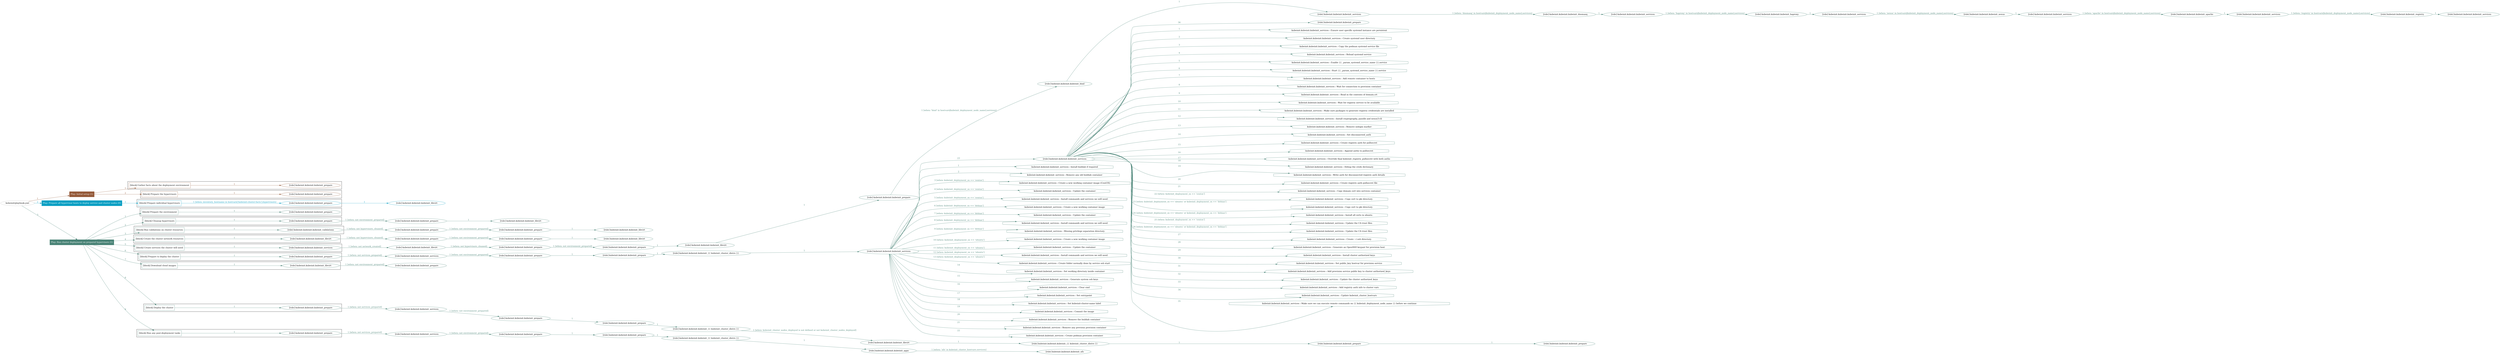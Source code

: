digraph {
	graph [concentrate=true ordering=in rankdir=LR ratio=fill]
	edge [esep=5 sep=10]
	"kubeinit/playbook.yml" [id=root_node style=dotted]
	play_a7ccf382 [label="Play: Initial setup (1)" color="#945938" fontcolor="#ffffff" id=play_a7ccf382 shape=box style=filled tooltip=localhost]
	"kubeinit/playbook.yml" -> play_a7ccf382 [label="1 " color="#945938" fontcolor="#945938" id=edge_bfe06f38 labeltooltip="1 " tooltip="1 "]
	subgraph "kubeinit.kubeinit.kubeinit_prepare" {
		role_c8d8fc19 [label="[role] kubeinit.kubeinit.kubeinit_prepare" color="#945938" id=role_c8d8fc19 tooltip="kubeinit.kubeinit.kubeinit_prepare"]
	}
	subgraph "kubeinit.kubeinit.kubeinit_prepare" {
		role_06ea1c39 [label="[role] kubeinit.kubeinit.kubeinit_prepare" color="#945938" id=role_06ea1c39 tooltip="kubeinit.kubeinit.kubeinit_prepare"]
	}
	subgraph "Play: Initial setup (1)" {
		play_a7ccf382 -> block_25478f4b [label=1 color="#945938" fontcolor="#945938" id=edge_8ebb49bd labeltooltip=1 tooltip=1]
		subgraph cluster_block_25478f4b {
			block_25478f4b [label="[block] Gather facts about the deployment environment" color="#945938" id=block_25478f4b labeltooltip="Gather facts about the deployment environment" shape=box tooltip="Gather facts about the deployment environment"]
			block_25478f4b -> role_c8d8fc19 [label="1 " color="#945938" fontcolor="#945938" id=edge_b337629d labeltooltip="1 " tooltip="1 "]
		}
		play_a7ccf382 -> block_443df20e [label=2 color="#945938" fontcolor="#945938" id=edge_d321e22a labeltooltip=2 tooltip=2]
		subgraph cluster_block_443df20e {
			block_443df20e [label="[block] Prepare the hypervisors" color="#945938" id=block_443df20e labeltooltip="Prepare the hypervisors" shape=box tooltip="Prepare the hypervisors"]
			block_443df20e -> role_06ea1c39 [label="1 " color="#945938" fontcolor="#945938" id=edge_4c05d5ba labeltooltip="1 " tooltip="1 "]
		}
	}
	play_9ad27f4a [label="Play: Prepare all hypervisor hosts to deploy service and cluster nodes (0)" color="#099fc3" fontcolor="#ffffff" id=play_9ad27f4a shape=box style=filled tooltip="Play: Prepare all hypervisor hosts to deploy service and cluster nodes (0)"]
	"kubeinit/playbook.yml" -> play_9ad27f4a [label="2 " color="#099fc3" fontcolor="#099fc3" id=edge_6209d0d7 labeltooltip="2 " tooltip="2 "]
	subgraph "kubeinit.kubeinit.kubeinit_libvirt" {
		role_d75af1a4 [label="[role] kubeinit.kubeinit.kubeinit_libvirt" color="#099fc3" id=role_d75af1a4 tooltip="kubeinit.kubeinit.kubeinit_libvirt"]
	}
	subgraph "kubeinit.kubeinit.kubeinit_prepare" {
		role_0ccd062f [label="[role] kubeinit.kubeinit.kubeinit_prepare" color="#099fc3" id=role_0ccd062f tooltip="kubeinit.kubeinit.kubeinit_prepare"]
		role_0ccd062f -> role_d75af1a4 [label="1 " color="#099fc3" fontcolor="#099fc3" id=edge_2100e5b4 labeltooltip="1 " tooltip="1 "]
	}
	subgraph "Play: Prepare all hypervisor hosts to deploy service and cluster nodes (0)" {
		play_9ad27f4a -> block_b5f87623 [label=1 color="#099fc3" fontcolor="#099fc3" id=edge_600d7166 labeltooltip=1 tooltip=1]
		subgraph cluster_block_b5f87623 {
			block_b5f87623 [label="[block] Prepare individual hypervisors" color="#099fc3" id=block_b5f87623 labeltooltip="Prepare individual hypervisors" shape=box tooltip="Prepare individual hypervisors"]
			block_b5f87623 -> role_0ccd062f [label="1 [when: inventory_hostname in hostvars['kubeinit-cluster-facts'].hypervisors]" color="#099fc3" fontcolor="#099fc3" id=edge_fefb0492 labeltooltip="1 [when: inventory_hostname in hostvars['kubeinit-cluster-facts'].hypervisors]" tooltip="1 [when: inventory_hostname in hostvars['kubeinit-cluster-facts'].hypervisors]"]
		}
	}
	play_c31c45bb [label="Play: Run cluster deployment on prepared hypervisors (1)" color="#498376" fontcolor="#ffffff" id=play_c31c45bb shape=box style=filled tooltip=localhost]
	"kubeinit/playbook.yml" -> play_c31c45bb [label="3 " color="#498376" fontcolor="#498376" id=edge_a6a500cc labeltooltip="3 " tooltip="3 "]
	subgraph "kubeinit.kubeinit.kubeinit_prepare" {
		role_56e4a3b5 [label="[role] kubeinit.kubeinit.kubeinit_prepare" color="#498376" id=role_56e4a3b5 tooltip="kubeinit.kubeinit.kubeinit_prepare"]
	}
	subgraph "kubeinit.kubeinit.kubeinit_libvirt" {
		role_2df5912d [label="[role] kubeinit.kubeinit.kubeinit_libvirt" color="#498376" id=role_2df5912d tooltip="kubeinit.kubeinit.kubeinit_libvirt"]
	}
	subgraph "kubeinit.kubeinit.kubeinit_prepare" {
		role_766b412d [label="[role] kubeinit.kubeinit.kubeinit_prepare" color="#498376" id=role_766b412d tooltip="kubeinit.kubeinit.kubeinit_prepare"]
		role_766b412d -> role_2df5912d [label="1 " color="#498376" fontcolor="#498376" id=edge_54f86490 labeltooltip="1 " tooltip="1 "]
	}
	subgraph "kubeinit.kubeinit.kubeinit_prepare" {
		role_f9b6bf8d [label="[role] kubeinit.kubeinit.kubeinit_prepare" color="#498376" id=role_f9b6bf8d tooltip="kubeinit.kubeinit.kubeinit_prepare"]
		role_f9b6bf8d -> role_766b412d [label="1 [when: not environment_prepared]" color="#498376" fontcolor="#498376" id=edge_5978ac73 labeltooltip="1 [when: not environment_prepared]" tooltip="1 [when: not environment_prepared]"]
	}
	subgraph "kubeinit.kubeinit.kubeinit_libvirt" {
		role_fa2e3820 [label="[role] kubeinit.kubeinit.kubeinit_libvirt" color="#498376" id=role_fa2e3820 tooltip="kubeinit.kubeinit.kubeinit_libvirt"]
	}
	subgraph "kubeinit.kubeinit.kubeinit_prepare" {
		role_5fcdedb9 [label="[role] kubeinit.kubeinit.kubeinit_prepare" color="#498376" id=role_5fcdedb9 tooltip="kubeinit.kubeinit.kubeinit_prepare"]
		role_5fcdedb9 -> role_fa2e3820 [label="1 " color="#498376" fontcolor="#498376" id=edge_d1a4200f labeltooltip="1 " tooltip="1 "]
	}
	subgraph "kubeinit.kubeinit.kubeinit_prepare" {
		role_3c9c90fb [label="[role] kubeinit.kubeinit.kubeinit_prepare" color="#498376" id=role_3c9c90fb tooltip="kubeinit.kubeinit.kubeinit_prepare"]
		role_3c9c90fb -> role_5fcdedb9 [label="1 [when: not environment_prepared]" color="#498376" fontcolor="#498376" id=edge_28935a5a labeltooltip="1 [when: not environment_prepared]" tooltip="1 [when: not environment_prepared]"]
	}
	subgraph "kubeinit.kubeinit.kubeinit_validations" {
		role_1b587350 [label="[role] kubeinit.kubeinit.kubeinit_validations" color="#498376" id=role_1b587350 tooltip="kubeinit.kubeinit.kubeinit_validations"]
		role_1b587350 -> role_3c9c90fb [label="1 [when: not hypervisors_cleaned]" color="#498376" fontcolor="#498376" id=edge_9c03097f labeltooltip="1 [when: not hypervisors_cleaned]" tooltip="1 [when: not hypervisors_cleaned]"]
	}
	subgraph "kubeinit.kubeinit.kubeinit_libvirt" {
		role_f47d9d06 [label="[role] kubeinit.kubeinit.kubeinit_libvirt" color="#498376" id=role_f47d9d06 tooltip="kubeinit.kubeinit.kubeinit_libvirt"]
	}
	subgraph "kubeinit.kubeinit.kubeinit_prepare" {
		role_8cf01782 [label="[role] kubeinit.kubeinit.kubeinit_prepare" color="#498376" id=role_8cf01782 tooltip="kubeinit.kubeinit.kubeinit_prepare"]
		role_8cf01782 -> role_f47d9d06 [label="1 " color="#498376" fontcolor="#498376" id=edge_d04fc4b9 labeltooltip="1 " tooltip="1 "]
	}
	subgraph "kubeinit.kubeinit.kubeinit_prepare" {
		role_008ddc54 [label="[role] kubeinit.kubeinit.kubeinit_prepare" color="#498376" id=role_008ddc54 tooltip="kubeinit.kubeinit.kubeinit_prepare"]
		role_008ddc54 -> role_8cf01782 [label="1 [when: not environment_prepared]" color="#498376" fontcolor="#498376" id=edge_e386a5b4 labeltooltip="1 [when: not environment_prepared]" tooltip="1 [when: not environment_prepared]"]
	}
	subgraph "kubeinit.kubeinit.kubeinit_libvirt" {
		role_05ad4db4 [label="[role] kubeinit.kubeinit.kubeinit_libvirt" color="#498376" id=role_05ad4db4 tooltip="kubeinit.kubeinit.kubeinit_libvirt"]
		role_05ad4db4 -> role_008ddc54 [label="1 [when: not hypervisors_cleaned]" color="#498376" fontcolor="#498376" id=edge_1d5163f6 labeltooltip="1 [when: not hypervisors_cleaned]" tooltip="1 [when: not hypervisors_cleaned]"]
	}
	subgraph "kubeinit.kubeinit.kubeinit_services" {
		role_26a9a870 [label="[role] kubeinit.kubeinit.kubeinit_services" color="#498376" id=role_26a9a870 tooltip="kubeinit.kubeinit.kubeinit_services"]
	}
	subgraph "kubeinit.kubeinit.kubeinit_registry" {
		role_9ba23781 [label="[role] kubeinit.kubeinit.kubeinit_registry" color="#498376" id=role_9ba23781 tooltip="kubeinit.kubeinit.kubeinit_registry"]
		role_9ba23781 -> role_26a9a870 [label="1 " color="#498376" fontcolor="#498376" id=edge_d8508298 labeltooltip="1 " tooltip="1 "]
	}
	subgraph "kubeinit.kubeinit.kubeinit_services" {
		role_ffbd782a [label="[role] kubeinit.kubeinit.kubeinit_services" color="#498376" id=role_ffbd782a tooltip="kubeinit.kubeinit.kubeinit_services"]
		role_ffbd782a -> role_9ba23781 [label="1 [when: 'registry' in hostvars[kubeinit_deployment_node_name].services]" color="#498376" fontcolor="#498376" id=edge_18a0db7e labeltooltip="1 [when: 'registry' in hostvars[kubeinit_deployment_node_name].services]" tooltip="1 [when: 'registry' in hostvars[kubeinit_deployment_node_name].services]"]
	}
	subgraph "kubeinit.kubeinit.kubeinit_apache" {
		role_285f19ff [label="[role] kubeinit.kubeinit.kubeinit_apache" color="#498376" id=role_285f19ff tooltip="kubeinit.kubeinit.kubeinit_apache"]
		role_285f19ff -> role_ffbd782a [label="1 " color="#498376" fontcolor="#498376" id=edge_ac29cca7 labeltooltip="1 " tooltip="1 "]
	}
	subgraph "kubeinit.kubeinit.kubeinit_services" {
		role_72f6c6b3 [label="[role] kubeinit.kubeinit.kubeinit_services" color="#498376" id=role_72f6c6b3 tooltip="kubeinit.kubeinit.kubeinit_services"]
		role_72f6c6b3 -> role_285f19ff [label="1 [when: 'apache' in hostvars[kubeinit_deployment_node_name].services]" color="#498376" fontcolor="#498376" id=edge_3d6e9ad6 labeltooltip="1 [when: 'apache' in hostvars[kubeinit_deployment_node_name].services]" tooltip="1 [when: 'apache' in hostvars[kubeinit_deployment_node_name].services]"]
	}
	subgraph "kubeinit.kubeinit.kubeinit_nexus" {
		role_c0a07758 [label="[role] kubeinit.kubeinit.kubeinit_nexus" color="#498376" id=role_c0a07758 tooltip="kubeinit.kubeinit.kubeinit_nexus"]
		role_c0a07758 -> role_72f6c6b3 [label="1 " color="#498376" fontcolor="#498376" id=edge_cf71cfca labeltooltip="1 " tooltip="1 "]
	}
	subgraph "kubeinit.kubeinit.kubeinit_services" {
		role_84b0af04 [label="[role] kubeinit.kubeinit.kubeinit_services" color="#498376" id=role_84b0af04 tooltip="kubeinit.kubeinit.kubeinit_services"]
		role_84b0af04 -> role_c0a07758 [label="1 [when: 'nexus' in hostvars[kubeinit_deployment_node_name].services]" color="#498376" fontcolor="#498376" id=edge_1a84d6db labeltooltip="1 [when: 'nexus' in hostvars[kubeinit_deployment_node_name].services]" tooltip="1 [when: 'nexus' in hostvars[kubeinit_deployment_node_name].services]"]
	}
	subgraph "kubeinit.kubeinit.kubeinit_haproxy" {
		role_29711998 [label="[role] kubeinit.kubeinit.kubeinit_haproxy" color="#498376" id=role_29711998 tooltip="kubeinit.kubeinit.kubeinit_haproxy"]
		role_29711998 -> role_84b0af04 [label="1 " color="#498376" fontcolor="#498376" id=edge_c6bf2d8a labeltooltip="1 " tooltip="1 "]
	}
	subgraph "kubeinit.kubeinit.kubeinit_services" {
		role_720e9eaa [label="[role] kubeinit.kubeinit.kubeinit_services" color="#498376" id=role_720e9eaa tooltip="kubeinit.kubeinit.kubeinit_services"]
		role_720e9eaa -> role_29711998 [label="1 [when: 'haproxy' in hostvars[kubeinit_deployment_node_name].services]" color="#498376" fontcolor="#498376" id=edge_4d176815 labeltooltip="1 [when: 'haproxy' in hostvars[kubeinit_deployment_node_name].services]" tooltip="1 [when: 'haproxy' in hostvars[kubeinit_deployment_node_name].services]"]
	}
	subgraph "kubeinit.kubeinit.kubeinit_dnsmasq" {
		role_20376148 [label="[role] kubeinit.kubeinit.kubeinit_dnsmasq" color="#498376" id=role_20376148 tooltip="kubeinit.kubeinit.kubeinit_dnsmasq"]
		role_20376148 -> role_720e9eaa [label="1 " color="#498376" fontcolor="#498376" id=edge_7ebfc6d6 labeltooltip="1 " tooltip="1 "]
	}
	subgraph "kubeinit.kubeinit.kubeinit_services" {
		role_8878ed75 [label="[role] kubeinit.kubeinit.kubeinit_services" color="#498376" id=role_8878ed75 tooltip="kubeinit.kubeinit.kubeinit_services"]
		role_8878ed75 -> role_20376148 [label="1 [when: 'dnsmasq' in hostvars[kubeinit_deployment_node_name].services]" color="#498376" fontcolor="#498376" id=edge_13d0d916 labeltooltip="1 [when: 'dnsmasq' in hostvars[kubeinit_deployment_node_name].services]" tooltip="1 [when: 'dnsmasq' in hostvars[kubeinit_deployment_node_name].services]"]
	}
	subgraph "kubeinit.kubeinit.kubeinit_bind" {
		role_c0d29221 [label="[role] kubeinit.kubeinit.kubeinit_bind" color="#498376" id=role_c0d29221 tooltip="kubeinit.kubeinit.kubeinit_bind"]
		role_c0d29221 -> role_8878ed75 [label="1 " color="#498376" fontcolor="#498376" id=edge_01331752 labeltooltip="1 " tooltip="1 "]
	}
	subgraph "kubeinit.kubeinit.kubeinit_prepare" {
		role_e64881fe [label="[role] kubeinit.kubeinit.kubeinit_prepare" color="#498376" id=role_e64881fe tooltip="kubeinit.kubeinit.kubeinit_prepare"]
		role_e64881fe -> role_c0d29221 [label="1 [when: 'bind' in hostvars[kubeinit_deployment_node_name].services]" color="#498376" fontcolor="#498376" id=edge_3935c5cb labeltooltip="1 [when: 'bind' in hostvars[kubeinit_deployment_node_name].services]" tooltip="1 [when: 'bind' in hostvars[kubeinit_deployment_node_name].services]"]
	}
	subgraph "kubeinit.kubeinit.kubeinit_libvirt" {
		role_d2eaac66 [label="[role] kubeinit.kubeinit.kubeinit_libvirt" color="#498376" id=role_d2eaac66 tooltip="kubeinit.kubeinit.kubeinit_libvirt"]
		role_d2eaac66 -> role_e64881fe [label="1 " color="#498376" fontcolor="#498376" id=edge_71bab47d labeltooltip="1 " tooltip="1 "]
	}
	subgraph "kubeinit.kubeinit.kubeinit_prepare" {
		role_536d7e2d [label="[role] kubeinit.kubeinit.kubeinit_prepare" color="#498376" id=role_536d7e2d tooltip="kubeinit.kubeinit.kubeinit_prepare"]
		role_536d7e2d -> role_d2eaac66 [label="1 " color="#498376" fontcolor="#498376" id=edge_fca75c23 labeltooltip="1 " tooltip="1 "]
	}
	subgraph "kubeinit.kubeinit.kubeinit_prepare" {
		role_46d3a6ed [label="[role] kubeinit.kubeinit.kubeinit_prepare" color="#498376" id=role_46d3a6ed tooltip="kubeinit.kubeinit.kubeinit_prepare"]
		role_46d3a6ed -> role_536d7e2d [label="1 [when: not environment_prepared]" color="#498376" fontcolor="#498376" id=edge_51f26def labeltooltip="1 [when: not environment_prepared]" tooltip="1 [when: not environment_prepared]"]
	}
	subgraph "kubeinit.kubeinit.kubeinit_libvirt" {
		role_773fb429 [label="[role] kubeinit.kubeinit.kubeinit_libvirt" color="#498376" id=role_773fb429 tooltip="kubeinit.kubeinit.kubeinit_libvirt"]
		role_773fb429 -> role_46d3a6ed [label="1 [when: not hypervisors_cleaned]" color="#498376" fontcolor="#498376" id=edge_00572ab8 labeltooltip="1 [when: not hypervisors_cleaned]" tooltip="1 [when: not hypervisors_cleaned]"]
	}
	subgraph "kubeinit.kubeinit.kubeinit_services" {
		role_7c6085bc [label="[role] kubeinit.kubeinit.kubeinit_services" color="#498376" id=role_7c6085bc tooltip="kubeinit.kubeinit.kubeinit_services"]
		role_7c6085bc -> role_773fb429 [label="1 [when: not network_created]" color="#498376" fontcolor="#498376" id=edge_048a9eb0 labeltooltip="1 [when: not network_created]" tooltip="1 [when: not network_created]"]
	}
	subgraph "kubeinit.kubeinit.kubeinit_prepare" {
		role_e355d966 [label="[role] kubeinit.kubeinit.kubeinit_prepare" color="#498376" id=role_e355d966 tooltip="kubeinit.kubeinit.kubeinit_prepare"]
	}
	subgraph "kubeinit.kubeinit.kubeinit_services" {
		role_dc568a7b [label="[role] kubeinit.kubeinit.kubeinit_services" color="#498376" id=role_dc568a7b tooltip="kubeinit.kubeinit.kubeinit_services"]
		task_92f39866 [label="kubeinit.kubeinit.kubeinit_services : Ensure user specific systemd instance are persistent" color="#498376" id=task_92f39866 shape=octagon tooltip="kubeinit.kubeinit.kubeinit_services : Ensure user specific systemd instance are persistent"]
		role_dc568a7b -> task_92f39866 [label="1 " color="#498376" fontcolor="#498376" id=edge_c0c6f1a9 labeltooltip="1 " tooltip="1 "]
		task_80d2eee3 [label="kubeinit.kubeinit.kubeinit_services : Create systemd user directory" color="#498376" id=task_80d2eee3 shape=octagon tooltip="kubeinit.kubeinit.kubeinit_services : Create systemd user directory"]
		role_dc568a7b -> task_80d2eee3 [label="2 " color="#498376" fontcolor="#498376" id=edge_276b4917 labeltooltip="2 " tooltip="2 "]
		task_8dc9466e [label="kubeinit.kubeinit.kubeinit_services : Copy the podman systemd service file" color="#498376" id=task_8dc9466e shape=octagon tooltip="kubeinit.kubeinit.kubeinit_services : Copy the podman systemd service file"]
		role_dc568a7b -> task_8dc9466e [label="3 " color="#498376" fontcolor="#498376" id=edge_527e88e2 labeltooltip="3 " tooltip="3 "]
		task_adf6ca42 [label="kubeinit.kubeinit.kubeinit_services : Reload systemd service" color="#498376" id=task_adf6ca42 shape=octagon tooltip="kubeinit.kubeinit.kubeinit_services : Reload systemd service"]
		role_dc568a7b -> task_adf6ca42 [label="4 " color="#498376" fontcolor="#498376" id=edge_e8975f70 labeltooltip="4 " tooltip="4 "]
		task_2183b2da [label="kubeinit.kubeinit.kubeinit_services : Enable {{ _param_systemd_service_name }}.service" color="#498376" id=task_2183b2da shape=octagon tooltip="kubeinit.kubeinit.kubeinit_services : Enable {{ _param_systemd_service_name }}.service"]
		role_dc568a7b -> task_2183b2da [label="5 " color="#498376" fontcolor="#498376" id=edge_58f14ee7 labeltooltip="5 " tooltip="5 "]
		task_c9973d4a [label="kubeinit.kubeinit.kubeinit_services : Start {{ _param_systemd_service_name }}.service" color="#498376" id=task_c9973d4a shape=octagon tooltip="kubeinit.kubeinit.kubeinit_services : Start {{ _param_systemd_service_name }}.service"]
		role_dc568a7b -> task_c9973d4a [label="6 " color="#498376" fontcolor="#498376" id=edge_34f5b833 labeltooltip="6 " tooltip="6 "]
		task_684198bd [label="kubeinit.kubeinit.kubeinit_services : Add remote container to hosts" color="#498376" id=task_684198bd shape=octagon tooltip="kubeinit.kubeinit.kubeinit_services : Add remote container to hosts"]
		role_dc568a7b -> task_684198bd [label="7 " color="#498376" fontcolor="#498376" id=edge_7b9ebc29 labeltooltip="7 " tooltip="7 "]
		task_98200043 [label="kubeinit.kubeinit.kubeinit_services : Wait for connection to provision container" color="#498376" id=task_98200043 shape=octagon tooltip="kubeinit.kubeinit.kubeinit_services : Wait for connection to provision container"]
		role_dc568a7b -> task_98200043 [label="8 " color="#498376" fontcolor="#498376" id=edge_f69ea975 labeltooltip="8 " tooltip="8 "]
		task_228cf69d [label="kubeinit.kubeinit.kubeinit_services : Read in the contents of domain.crt" color="#498376" id=task_228cf69d shape=octagon tooltip="kubeinit.kubeinit.kubeinit_services : Read in the contents of domain.crt"]
		role_dc568a7b -> task_228cf69d [label="9 " color="#498376" fontcolor="#498376" id=edge_bf54aeb5 labeltooltip="9 " tooltip="9 "]
		task_bf723a19 [label="kubeinit.kubeinit.kubeinit_services : Wait for registry service to be available" color="#498376" id=task_bf723a19 shape=octagon tooltip="kubeinit.kubeinit.kubeinit_services : Wait for registry service to be available"]
		role_dc568a7b -> task_bf723a19 [label="10 " color="#498376" fontcolor="#498376" id=edge_1b3e0062 labeltooltip="10 " tooltip="10 "]
		task_084a7f3c [label="kubeinit.kubeinit.kubeinit_services : Make sure packages to generate registry credentials are installed" color="#498376" id=task_084a7f3c shape=octagon tooltip="kubeinit.kubeinit.kubeinit_services : Make sure packages to generate registry credentials are installed"]
		role_dc568a7b -> task_084a7f3c [label="11 " color="#498376" fontcolor="#498376" id=edge_de0478d1 labeltooltip="11 " tooltip="11 "]
		task_f03a06e6 [label="kubeinit.kubeinit.kubeinit_services : Install cryptography, passlib and nexus3-cli" color="#498376" id=task_f03a06e6 shape=octagon tooltip="kubeinit.kubeinit.kubeinit_services : Install cryptography, passlib and nexus3-cli"]
		role_dc568a7b -> task_f03a06e6 [label="12 " color="#498376" fontcolor="#498376" id=edge_1d88d7b9 labeltooltip="12 " tooltip="12 "]
		task_58798b70 [label="kubeinit.kubeinit.kubeinit_services : Remove nologin marker" color="#498376" id=task_58798b70 shape=octagon tooltip="kubeinit.kubeinit.kubeinit_services : Remove nologin marker"]
		role_dc568a7b -> task_58798b70 [label="13 " color="#498376" fontcolor="#498376" id=edge_17f87464 labeltooltip="13 " tooltip="13 "]
		task_11ed9fc2 [label="kubeinit.kubeinit.kubeinit_services : Set disconnected_auth" color="#498376" id=task_11ed9fc2 shape=octagon tooltip="kubeinit.kubeinit.kubeinit_services : Set disconnected_auth"]
		role_dc568a7b -> task_11ed9fc2 [label="14 " color="#498376" fontcolor="#498376" id=edge_cba637cf labeltooltip="14 " tooltip="14 "]
		task_0bca588d [label="kubeinit.kubeinit.kubeinit_services : Create registry auth for pullsecret" color="#498376" id=task_0bca588d shape=octagon tooltip="kubeinit.kubeinit.kubeinit_services : Create registry auth for pullsecret"]
		role_dc568a7b -> task_0bca588d [label="15 " color="#498376" fontcolor="#498376" id=edge_331ab6c3 labeltooltip="15 " tooltip="15 "]
		task_f58464ef [label="kubeinit.kubeinit.kubeinit_services : Append auths to pullsecret" color="#498376" id=task_f58464ef shape=octagon tooltip="kubeinit.kubeinit.kubeinit_services : Append auths to pullsecret"]
		role_dc568a7b -> task_f58464ef [label="16 " color="#498376" fontcolor="#498376" id=edge_09b165b1 labeltooltip="16 " tooltip="16 "]
		task_5de54e06 [label="kubeinit.kubeinit.kubeinit_services : Override final kubeinit_registry_pullsecret with both auths" color="#498376" id=task_5de54e06 shape=octagon tooltip="kubeinit.kubeinit.kubeinit_services : Override final kubeinit_registry_pullsecret with both auths"]
		role_dc568a7b -> task_5de54e06 [label="17 " color="#498376" fontcolor="#498376" id=edge_9522e9c1 labeltooltip="17 " tooltip="17 "]
		task_6a1d28ab [label="kubeinit.kubeinit.kubeinit_services : Debug the creds dictionary" color="#498376" id=task_6a1d28ab shape=octagon tooltip="kubeinit.kubeinit.kubeinit_services : Debug the creds dictionary"]
		role_dc568a7b -> task_6a1d28ab [label="18 " color="#498376" fontcolor="#498376" id=edge_00b855e9 labeltooltip="18 " tooltip="18 "]
		task_9ef8ce37 [label="kubeinit.kubeinit.kubeinit_services : Write auth for disconnected registry auth details" color="#498376" id=task_9ef8ce37 shape=octagon tooltip="kubeinit.kubeinit.kubeinit_services : Write auth for disconnected registry auth details"]
		role_dc568a7b -> task_9ef8ce37 [label="19 " color="#498376" fontcolor="#498376" id=edge_e98180b8 labeltooltip="19 " tooltip="19 "]
		task_b29c8f08 [label="kubeinit.kubeinit.kubeinit_services : Create registry auth pullsecret file" color="#498376" id=task_b29c8f08 shape=octagon tooltip="kubeinit.kubeinit.kubeinit_services : Create registry auth pullsecret file"]
		role_dc568a7b -> task_b29c8f08 [label="20 " color="#498376" fontcolor="#498376" id=edge_ed0fe28d labeltooltip="20 " tooltip="20 "]
		task_5e7dd51b [label="kubeinit.kubeinit.kubeinit_services : Copy domain cert into services container" color="#498376" id=task_5e7dd51b shape=octagon tooltip="kubeinit.kubeinit.kubeinit_services : Copy domain cert into services container"]
		role_dc568a7b -> task_5e7dd51b [label="21 " color="#498376" fontcolor="#498376" id=edge_74f7a5b0 labeltooltip="21 " tooltip="21 "]
		task_07054a53 [label="kubeinit.kubeinit.kubeinit_services : Copy cert to pki directory" color="#498376" id=task_07054a53 shape=octagon tooltip="kubeinit.kubeinit.kubeinit_services : Copy cert to pki directory"]
		role_dc568a7b -> task_07054a53 [label="22 [when: kubeinit_deployment_os == 'centos']" color="#498376" fontcolor="#498376" id=edge_f46a8a4b labeltooltip="22 [when: kubeinit_deployment_os == 'centos']" tooltip="22 [when: kubeinit_deployment_os == 'centos']"]
		task_7bb7a40f [label="kubeinit.kubeinit.kubeinit_services : Copy cert to pki directory" color="#498376" id=task_7bb7a40f shape=octagon tooltip="kubeinit.kubeinit.kubeinit_services : Copy cert to pki directory"]
		role_dc568a7b -> task_7bb7a40f [label="23 [when: kubeinit_deployment_os == 'ubuntu' or kubeinit_deployment_os == 'debian']" color="#498376" fontcolor="#498376" id=edge_01a7e200 labeltooltip="23 [when: kubeinit_deployment_os == 'ubuntu' or kubeinit_deployment_os == 'debian']" tooltip="23 [when: kubeinit_deployment_os == 'ubuntu' or kubeinit_deployment_os == 'debian']"]
		task_57422dd6 [label="kubeinit.kubeinit.kubeinit_services : Install all certs in ubuntu" color="#498376" id=task_57422dd6 shape=octagon tooltip="kubeinit.kubeinit.kubeinit_services : Install all certs in ubuntu"]
		role_dc568a7b -> task_57422dd6 [label="24 [when: kubeinit_deployment_os == 'ubuntu' or kubeinit_deployment_os == 'debian']" color="#498376" fontcolor="#498376" id=edge_23b9eaa6 labeltooltip="24 [when: kubeinit_deployment_os == 'ubuntu' or kubeinit_deployment_os == 'debian']" tooltip="24 [when: kubeinit_deployment_os == 'ubuntu' or kubeinit_deployment_os == 'debian']"]
		task_d475aea9 [label="kubeinit.kubeinit.kubeinit_services : Update the CA trust files" color="#498376" id=task_d475aea9 shape=octagon tooltip="kubeinit.kubeinit.kubeinit_services : Update the CA trust files"]
		role_dc568a7b -> task_d475aea9 [label="25 [when: kubeinit_deployment_os == 'centos']" color="#498376" fontcolor="#498376" id=edge_585fc440 labeltooltip="25 [when: kubeinit_deployment_os == 'centos']" tooltip="25 [when: kubeinit_deployment_os == 'centos']"]
		task_6889279a [label="kubeinit.kubeinit.kubeinit_services : Update the CA trust files" color="#498376" id=task_6889279a shape=octagon tooltip="kubeinit.kubeinit.kubeinit_services : Update the CA trust files"]
		role_dc568a7b -> task_6889279a [label="26 [when: kubeinit_deployment_os == 'ubuntu' or kubeinit_deployment_os == 'debian']" color="#498376" fontcolor="#498376" id=edge_659b738e labeltooltip="26 [when: kubeinit_deployment_os == 'ubuntu' or kubeinit_deployment_os == 'debian']" tooltip="26 [when: kubeinit_deployment_os == 'ubuntu' or kubeinit_deployment_os == 'debian']"]
		task_8fc25ea6 [label="kubeinit.kubeinit.kubeinit_services : Create ~/.ssh directory" color="#498376" id=task_8fc25ea6 shape=octagon tooltip="kubeinit.kubeinit.kubeinit_services : Create ~/.ssh directory"]
		role_dc568a7b -> task_8fc25ea6 [label="27 " color="#498376" fontcolor="#498376" id=edge_ec309821 labeltooltip="27 " tooltip="27 "]
		task_8594ade9 [label="kubeinit.kubeinit.kubeinit_services : Generate an OpenSSH keypair for provision host" color="#498376" id=task_8594ade9 shape=octagon tooltip="kubeinit.kubeinit.kubeinit_services : Generate an OpenSSH keypair for provision host"]
		role_dc568a7b -> task_8594ade9 [label="28 " color="#498376" fontcolor="#498376" id=edge_d15543e0 labeltooltip="28 " tooltip="28 "]
		task_f44affd7 [label="kubeinit.kubeinit.kubeinit_services : Install cluster authorized keys" color="#498376" id=task_f44affd7 shape=octagon tooltip="kubeinit.kubeinit.kubeinit_services : Install cluster authorized keys"]
		role_dc568a7b -> task_f44affd7 [label="29 " color="#498376" fontcolor="#498376" id=edge_2c6936b6 labeltooltip="29 " tooltip="29 "]
		task_cf02bfbd [label="kubeinit.kubeinit.kubeinit_services : Set public_key hostvar for provision service" color="#498376" id=task_cf02bfbd shape=octagon tooltip="kubeinit.kubeinit.kubeinit_services : Set public_key hostvar for provision service"]
		role_dc568a7b -> task_cf02bfbd [label="30 " color="#498376" fontcolor="#498376" id=edge_cffe7c6d labeltooltip="30 " tooltip="30 "]
		task_7b71159c [label="kubeinit.kubeinit.kubeinit_services : Add provision service public key to cluster authorized_keys" color="#498376" id=task_7b71159c shape=octagon tooltip="kubeinit.kubeinit.kubeinit_services : Add provision service public key to cluster authorized_keys"]
		role_dc568a7b -> task_7b71159c [label="31 " color="#498376" fontcolor="#498376" id=edge_12ccb63d labeltooltip="31 " tooltip="31 "]
		task_cd5d9a1e [label="kubeinit.kubeinit.kubeinit_services : Update the cluster authorized_keys" color="#498376" id=task_cd5d9a1e shape=octagon tooltip="kubeinit.kubeinit.kubeinit_services : Update the cluster authorized_keys"]
		role_dc568a7b -> task_cd5d9a1e [label="32 " color="#498376" fontcolor="#498376" id=edge_10961f6e labeltooltip="32 " tooltip="32 "]
		task_f5a981ba [label="kubeinit.kubeinit.kubeinit_services : Add registry auth info to cluster vars" color="#498376" id=task_f5a981ba shape=octagon tooltip="kubeinit.kubeinit.kubeinit_services : Add registry auth info to cluster vars"]
		role_dc568a7b -> task_f5a981ba [label="33 " color="#498376" fontcolor="#498376" id=edge_b637a7e1 labeltooltip="33 " tooltip="33 "]
		task_ea06701f [label="kubeinit.kubeinit.kubeinit_services : Update kubeinit_cluster_hostvars" color="#498376" id=task_ea06701f shape=octagon tooltip="kubeinit.kubeinit.kubeinit_services : Update kubeinit_cluster_hostvars"]
		role_dc568a7b -> task_ea06701f [label="34 " color="#498376" fontcolor="#498376" id=edge_cc08e116 labeltooltip="34 " tooltip="34 "]
		task_953f8263 [label="kubeinit.kubeinit.kubeinit_services : Make sure we can execute remote commands on {{ kubeinit_deployment_node_name }} before we continue" color="#498376" id=task_953f8263 shape=octagon tooltip="kubeinit.kubeinit.kubeinit_services : Make sure we can execute remote commands on {{ kubeinit_deployment_node_name }} before we continue"]
		role_dc568a7b -> task_953f8263 [label="35 " color="#498376" fontcolor="#498376" id=edge_aae37c9e labeltooltip="35 " tooltip="35 "]
		role_dc568a7b -> role_e355d966 [label="36 " color="#498376" fontcolor="#498376" id=edge_d28aecee labeltooltip="36 " tooltip="36 "]
	}
	subgraph "kubeinit.kubeinit.kubeinit_services" {
		role_4beca9c5 [label="[role] kubeinit.kubeinit.kubeinit_services" color="#498376" id=role_4beca9c5 tooltip="kubeinit.kubeinit.kubeinit_services"]
		task_ceb9177a [label="kubeinit.kubeinit.kubeinit_services : Install buildah if required" color="#498376" id=task_ceb9177a shape=octagon tooltip="kubeinit.kubeinit.kubeinit_services : Install buildah if required"]
		role_4beca9c5 -> task_ceb9177a [label="1 " color="#498376" fontcolor="#498376" id=edge_a2ff5b99 labeltooltip="1 " tooltip="1 "]
		task_a5e1d4d2 [label="kubeinit.kubeinit.kubeinit_services : Remove any old buildah container" color="#498376" id=task_a5e1d4d2 shape=octagon tooltip="kubeinit.kubeinit.kubeinit_services : Remove any old buildah container"]
		role_4beca9c5 -> task_a5e1d4d2 [label="2 " color="#498376" fontcolor="#498376" id=edge_ed9cdc1a labeltooltip="2 " tooltip="2 "]
		task_b643ccbf [label="kubeinit.kubeinit.kubeinit_services : Create a new working container image (CentOS)" color="#498376" id=task_b643ccbf shape=octagon tooltip="kubeinit.kubeinit.kubeinit_services : Create a new working container image (CentOS)"]
		role_4beca9c5 -> task_b643ccbf [label="3 [when: kubeinit_deployment_os == 'centos']" color="#498376" fontcolor="#498376" id=edge_2e920322 labeltooltip="3 [when: kubeinit_deployment_os == 'centos']" tooltip="3 [when: kubeinit_deployment_os == 'centos']"]
		task_24751e8a [label="kubeinit.kubeinit.kubeinit_services : Update the container" color="#498376" id=task_24751e8a shape=octagon tooltip="kubeinit.kubeinit.kubeinit_services : Update the container"]
		role_4beca9c5 -> task_24751e8a [label="4 [when: kubeinit_deployment_os == 'centos']" color="#498376" fontcolor="#498376" id=edge_85049090 labeltooltip="4 [when: kubeinit_deployment_os == 'centos']" tooltip="4 [when: kubeinit_deployment_os == 'centos']"]
		task_ce05200f [label="kubeinit.kubeinit.kubeinit_services : Install commands and services we will need" color="#498376" id=task_ce05200f shape=octagon tooltip="kubeinit.kubeinit.kubeinit_services : Install commands and services we will need"]
		role_4beca9c5 -> task_ce05200f [label="5 [when: kubeinit_deployment_os == 'centos']" color="#498376" fontcolor="#498376" id=edge_b6ab62c7 labeltooltip="5 [when: kubeinit_deployment_os == 'centos']" tooltip="5 [when: kubeinit_deployment_os == 'centos']"]
		task_7c01da6a [label="kubeinit.kubeinit.kubeinit_services : Create a new working container image" color="#498376" id=task_7c01da6a shape=octagon tooltip="kubeinit.kubeinit.kubeinit_services : Create a new working container image"]
		role_4beca9c5 -> task_7c01da6a [label="6 [when: kubeinit_deployment_os == 'debian']" color="#498376" fontcolor="#498376" id=edge_03fbea7d labeltooltip="6 [when: kubeinit_deployment_os == 'debian']" tooltip="6 [when: kubeinit_deployment_os == 'debian']"]
		task_1d02cf41 [label="kubeinit.kubeinit.kubeinit_services : Update the container" color="#498376" id=task_1d02cf41 shape=octagon tooltip="kubeinit.kubeinit.kubeinit_services : Update the container"]
		role_4beca9c5 -> task_1d02cf41 [label="7 [when: kubeinit_deployment_os == 'debian']" color="#498376" fontcolor="#498376" id=edge_3a84a8a9 labeltooltip="7 [when: kubeinit_deployment_os == 'debian']" tooltip="7 [when: kubeinit_deployment_os == 'debian']"]
		task_0a99bd43 [label="kubeinit.kubeinit.kubeinit_services : Install commands and services we will need" color="#498376" id=task_0a99bd43 shape=octagon tooltip="kubeinit.kubeinit.kubeinit_services : Install commands and services we will need"]
		role_4beca9c5 -> task_0a99bd43 [label="8 [when: kubeinit_deployment_os == 'debian']" color="#498376" fontcolor="#498376" id=edge_90ffef57 labeltooltip="8 [when: kubeinit_deployment_os == 'debian']" tooltip="8 [when: kubeinit_deployment_os == 'debian']"]
		task_cd8ba311 [label="kubeinit.kubeinit.kubeinit_services : Missing privilege separation directory" color="#498376" id=task_cd8ba311 shape=octagon tooltip="kubeinit.kubeinit.kubeinit_services : Missing privilege separation directory"]
		role_4beca9c5 -> task_cd8ba311 [label="9 [when: kubeinit_deployment_os == 'debian']" color="#498376" fontcolor="#498376" id=edge_c1f4b1fc labeltooltip="9 [when: kubeinit_deployment_os == 'debian']" tooltip="9 [when: kubeinit_deployment_os == 'debian']"]
		task_20e3aa8a [label="kubeinit.kubeinit.kubeinit_services : Create a new working container image" color="#498376" id=task_20e3aa8a shape=octagon tooltip="kubeinit.kubeinit.kubeinit_services : Create a new working container image"]
		role_4beca9c5 -> task_20e3aa8a [label="10 [when: kubeinit_deployment_os == 'ubuntu']" color="#498376" fontcolor="#498376" id=edge_abd0e9fa labeltooltip="10 [when: kubeinit_deployment_os == 'ubuntu']" tooltip="10 [when: kubeinit_deployment_os == 'ubuntu']"]
		task_fce0dcc5 [label="kubeinit.kubeinit.kubeinit_services : Update the container" color="#498376" id=task_fce0dcc5 shape=octagon tooltip="kubeinit.kubeinit.kubeinit_services : Update the container"]
		role_4beca9c5 -> task_fce0dcc5 [label="11 [when: kubeinit_deployment_os == 'ubuntu']" color="#498376" fontcolor="#498376" id=edge_29eb48f7 labeltooltip="11 [when: kubeinit_deployment_os == 'ubuntu']" tooltip="11 [when: kubeinit_deployment_os == 'ubuntu']"]
		task_18630e4b [label="kubeinit.kubeinit.kubeinit_services : Install commands and services we will need" color="#498376" id=task_18630e4b shape=octagon tooltip="kubeinit.kubeinit.kubeinit_services : Install commands and services we will need"]
		role_4beca9c5 -> task_18630e4b [label="12 [when: kubeinit_deployment_os == 'ubuntu']" color="#498376" fontcolor="#498376" id=edge_030954c9 labeltooltip="12 [when: kubeinit_deployment_os == 'ubuntu']" tooltip="12 [when: kubeinit_deployment_os == 'ubuntu']"]
		task_d0535578 [label="kubeinit.kubeinit.kubeinit_services : Create folder normally done by service ssh start" color="#498376" id=task_d0535578 shape=octagon tooltip="kubeinit.kubeinit.kubeinit_services : Create folder normally done by service ssh start"]
		role_4beca9c5 -> task_d0535578 [label="13 [when: kubeinit_deployment_os == 'ubuntu']" color="#498376" fontcolor="#498376" id=edge_a8bd0fbd labeltooltip="13 [when: kubeinit_deployment_os == 'ubuntu']" tooltip="13 [when: kubeinit_deployment_os == 'ubuntu']"]
		task_aa62424e [label="kubeinit.kubeinit.kubeinit_services : Set working directory inside container" color="#498376" id=task_aa62424e shape=octagon tooltip="kubeinit.kubeinit.kubeinit_services : Set working directory inside container"]
		role_4beca9c5 -> task_aa62424e [label="14 " color="#498376" fontcolor="#498376" id=edge_44e9e11b labeltooltip="14 " tooltip="14 "]
		task_c9e2ecdc [label="kubeinit.kubeinit.kubeinit_services : Generate system ssh keys" color="#498376" id=task_c9e2ecdc shape=octagon tooltip="kubeinit.kubeinit.kubeinit_services : Generate system ssh keys"]
		role_4beca9c5 -> task_c9e2ecdc [label="15 " color="#498376" fontcolor="#498376" id=edge_fd9cbfb4 labeltooltip="15 " tooltip="15 "]
		task_5c779d1b [label="kubeinit.kubeinit.kubeinit_services : Clear cmd" color="#498376" id=task_5c779d1b shape=octagon tooltip="kubeinit.kubeinit.kubeinit_services : Clear cmd"]
		role_4beca9c5 -> task_5c779d1b [label="16 " color="#498376" fontcolor="#498376" id=edge_dea12db9 labeltooltip="16 " tooltip="16 "]
		task_bd542422 [label="kubeinit.kubeinit.kubeinit_services : Set entrypoint" color="#498376" id=task_bd542422 shape=octagon tooltip="kubeinit.kubeinit.kubeinit_services : Set entrypoint"]
		role_4beca9c5 -> task_bd542422 [label="17 " color="#498376" fontcolor="#498376" id=edge_b1f13991 labeltooltip="17 " tooltip="17 "]
		task_05b60697 [label="kubeinit.kubeinit.kubeinit_services : Set kubeinit-cluster-name label" color="#498376" id=task_05b60697 shape=octagon tooltip="kubeinit.kubeinit.kubeinit_services : Set kubeinit-cluster-name label"]
		role_4beca9c5 -> task_05b60697 [label="18 " color="#498376" fontcolor="#498376" id=edge_7c64d4cc labeltooltip="18 " tooltip="18 "]
		task_c3f882fc [label="kubeinit.kubeinit.kubeinit_services : Commit the image" color="#498376" id=task_c3f882fc shape=octagon tooltip="kubeinit.kubeinit.kubeinit_services : Commit the image"]
		role_4beca9c5 -> task_c3f882fc [label="19 " color="#498376" fontcolor="#498376" id=edge_783bd66a labeltooltip="19 " tooltip="19 "]
		task_3cd2c38e [label="kubeinit.kubeinit.kubeinit_services : Remove the buildah container" color="#498376" id=task_3cd2c38e shape=octagon tooltip="kubeinit.kubeinit.kubeinit_services : Remove the buildah container"]
		role_4beca9c5 -> task_3cd2c38e [label="20 " color="#498376" fontcolor="#498376" id=edge_6858e268 labeltooltip="20 " tooltip="20 "]
		task_d7170d61 [label="kubeinit.kubeinit.kubeinit_services : Remove any previous provision container" color="#498376" id=task_d7170d61 shape=octagon tooltip="kubeinit.kubeinit.kubeinit_services : Remove any previous provision container"]
		role_4beca9c5 -> task_d7170d61 [label="21 " color="#498376" fontcolor="#498376" id=edge_81ee0603 labeltooltip="21 " tooltip="21 "]
		task_4a6abdcf [label="kubeinit.kubeinit.kubeinit_services : Create podman provision container" color="#498376" id=task_4a6abdcf shape=octagon tooltip="kubeinit.kubeinit.kubeinit_services : Create podman provision container"]
		role_4beca9c5 -> task_4a6abdcf [label="22 " color="#498376" fontcolor="#498376" id=edge_4822e4a1 labeltooltip="22 " tooltip="22 "]
		role_4beca9c5 -> role_dc568a7b [label="23 " color="#498376" fontcolor="#498376" id=edge_fd8ece7c labeltooltip="23 " tooltip="23 "]
	}
	subgraph "kubeinit.kubeinit.kubeinit_{{ kubeinit_cluster_distro }}" {
		role_f9bc0b23 [label="[role] kubeinit.kubeinit.kubeinit_{{ kubeinit_cluster_distro }}" color="#498376" id=role_f9bc0b23 tooltip="kubeinit.kubeinit.kubeinit_{{ kubeinit_cluster_distro }}"]
		role_f9bc0b23 -> role_4beca9c5 [label="1 " color="#498376" fontcolor="#498376" id=edge_ac58f2a1 labeltooltip="1 " tooltip="1 "]
	}
	subgraph "kubeinit.kubeinit.kubeinit_prepare" {
		role_e6a2404d [label="[role] kubeinit.kubeinit.kubeinit_prepare" color="#498376" id=role_e6a2404d tooltip="kubeinit.kubeinit.kubeinit_prepare"]
		role_e6a2404d -> role_f9bc0b23 [label="1 " color="#498376" fontcolor="#498376" id=edge_6a26711b labeltooltip="1 " tooltip="1 "]
	}
	subgraph "kubeinit.kubeinit.kubeinit_prepare" {
		role_53cf3698 [label="[role] kubeinit.kubeinit.kubeinit_prepare" color="#498376" id=role_53cf3698 tooltip="kubeinit.kubeinit.kubeinit_prepare"]
		role_53cf3698 -> role_e6a2404d [label="1 " color="#498376" fontcolor="#498376" id=edge_8a7da58a labeltooltip="1 " tooltip="1 "]
	}
	subgraph "kubeinit.kubeinit.kubeinit_services" {
		role_01455a1a [label="[role] kubeinit.kubeinit.kubeinit_services" color="#498376" id=role_01455a1a tooltip="kubeinit.kubeinit.kubeinit_services"]
		role_01455a1a -> role_53cf3698 [label="1 [when: not environment_prepared]" color="#498376" fontcolor="#498376" id=edge_5af6b90a labeltooltip="1 [when: not environment_prepared]" tooltip="1 [when: not environment_prepared]"]
	}
	subgraph "kubeinit.kubeinit.kubeinit_prepare" {
		role_7d6cfffd [label="[role] kubeinit.kubeinit.kubeinit_prepare" color="#498376" id=role_7d6cfffd tooltip="kubeinit.kubeinit.kubeinit_prepare"]
		role_7d6cfffd -> role_01455a1a [label="1 [when: not services_prepared]" color="#498376" fontcolor="#498376" id=edge_68b651c2 labeltooltip="1 [when: not services_prepared]" tooltip="1 [when: not services_prepared]"]
	}
	subgraph "kubeinit.kubeinit.kubeinit_prepare" {
		role_7c38650d [label="[role] kubeinit.kubeinit.kubeinit_prepare" color="#498376" id=role_7c38650d tooltip="kubeinit.kubeinit.kubeinit_prepare"]
	}
	subgraph "kubeinit.kubeinit.kubeinit_libvirt" {
		role_450feea8 [label="[role] kubeinit.kubeinit.kubeinit_libvirt" color="#498376" id=role_450feea8 tooltip="kubeinit.kubeinit.kubeinit_libvirt"]
		role_450feea8 -> role_7c38650d [label="1 [when: not environment_prepared]" color="#498376" fontcolor="#498376" id=edge_c3497f28 labeltooltip="1 [when: not environment_prepared]" tooltip="1 [when: not environment_prepared]"]
	}
	subgraph "kubeinit.kubeinit.kubeinit_prepare" {
		role_e1e1c072 [label="[role] kubeinit.kubeinit.kubeinit_prepare" color="#498376" id=role_e1e1c072 tooltip="kubeinit.kubeinit.kubeinit_prepare"]
	}
	subgraph "kubeinit.kubeinit.kubeinit_prepare" {
		role_b046ab1a [label="[role] kubeinit.kubeinit.kubeinit_prepare" color="#498376" id=role_b046ab1a tooltip="kubeinit.kubeinit.kubeinit_prepare"]
		role_b046ab1a -> role_e1e1c072 [label="1 " color="#498376" fontcolor="#498376" id=edge_927cf7c9 labeltooltip="1 " tooltip="1 "]
	}
	subgraph "kubeinit.kubeinit.kubeinit_{{ kubeinit_cluster_distro }}" {
		role_2537857d [label="[role] kubeinit.kubeinit.kubeinit_{{ kubeinit_cluster_distro }}" color="#498376" id=role_2537857d tooltip="kubeinit.kubeinit.kubeinit_{{ kubeinit_cluster_distro }}"]
		role_2537857d -> role_b046ab1a [label="1 " color="#498376" fontcolor="#498376" id=edge_e13754d0 labeltooltip="1 " tooltip="1 "]
	}
	subgraph "kubeinit.kubeinit.kubeinit_libvirt" {
		role_1bd1c8bd [label="[role] kubeinit.kubeinit.kubeinit_libvirt" color="#498376" id=role_1bd1c8bd tooltip="kubeinit.kubeinit.kubeinit_libvirt"]
		role_1bd1c8bd -> role_2537857d [label="1 " color="#498376" fontcolor="#498376" id=edge_35647a9b labeltooltip="1 " tooltip="1 "]
	}
	subgraph "kubeinit.kubeinit.kubeinit_{{ kubeinit_cluster_distro }}" {
		role_2ac225a4 [label="[role] kubeinit.kubeinit.kubeinit_{{ kubeinit_cluster_distro }}" color="#498376" id=role_2ac225a4 tooltip="kubeinit.kubeinit.kubeinit_{{ kubeinit_cluster_distro }}"]
		role_2ac225a4 -> role_1bd1c8bd [label="1 [when: kubeinit_cluster_nodes_deployed is not defined or not kubeinit_cluster_nodes_deployed]" color="#498376" fontcolor="#498376" id=edge_c4f62e8a labeltooltip="1 [when: kubeinit_cluster_nodes_deployed is not defined or not kubeinit_cluster_nodes_deployed]" tooltip="1 [when: kubeinit_cluster_nodes_deployed is not defined or not kubeinit_cluster_nodes_deployed]"]
	}
	subgraph "kubeinit.kubeinit.kubeinit_prepare" {
		role_15517591 [label="[role] kubeinit.kubeinit.kubeinit_prepare" color="#498376" id=role_15517591 tooltip="kubeinit.kubeinit.kubeinit_prepare"]
		role_15517591 -> role_2ac225a4 [label="1 " color="#498376" fontcolor="#498376" id=edge_325a4cd8 labeltooltip="1 " tooltip="1 "]
	}
	subgraph "kubeinit.kubeinit.kubeinit_prepare" {
		role_703cd791 [label="[role] kubeinit.kubeinit.kubeinit_prepare" color="#498376" id=role_703cd791 tooltip="kubeinit.kubeinit.kubeinit_prepare"]
		role_703cd791 -> role_15517591 [label="1 " color="#498376" fontcolor="#498376" id=edge_5146e2d5 labeltooltip="1 " tooltip="1 "]
	}
	subgraph "kubeinit.kubeinit.kubeinit_services" {
		role_53b23af1 [label="[role] kubeinit.kubeinit.kubeinit_services" color="#498376" id=role_53b23af1 tooltip="kubeinit.kubeinit.kubeinit_services"]
		role_53b23af1 -> role_703cd791 [label="1 [when: not environment_prepared]" color="#498376" fontcolor="#498376" id=edge_8aa09ec3 labeltooltip="1 [when: not environment_prepared]" tooltip="1 [when: not environment_prepared]"]
	}
	subgraph "kubeinit.kubeinit.kubeinit_prepare" {
		role_29e93f45 [label="[role] kubeinit.kubeinit.kubeinit_prepare" color="#498376" id=role_29e93f45 tooltip="kubeinit.kubeinit.kubeinit_prepare"]
		role_29e93f45 -> role_53b23af1 [label="1 [when: not services_prepared]" color="#498376" fontcolor="#498376" id=edge_0ed41c03 labeltooltip="1 [when: not services_prepared]" tooltip="1 [when: not services_prepared]"]
	}
	subgraph "kubeinit.kubeinit.kubeinit_nfs" {
		role_f55a3d2e [label="[role] kubeinit.kubeinit.kubeinit_nfs" color="#498376" id=role_f55a3d2e tooltip="kubeinit.kubeinit.kubeinit_nfs"]
	}
	subgraph "kubeinit.kubeinit.kubeinit_apps" {
		role_91690bf5 [label="[role] kubeinit.kubeinit.kubeinit_apps" color="#498376" id=role_91690bf5 tooltip="kubeinit.kubeinit.kubeinit_apps"]
		role_91690bf5 -> role_f55a3d2e [label="1 [when: 'nfs' in kubeinit_cluster_hostvars.services]" color="#498376" fontcolor="#498376" id=edge_89366138 labeltooltip="1 [when: 'nfs' in kubeinit_cluster_hostvars.services]" tooltip="1 [when: 'nfs' in kubeinit_cluster_hostvars.services]"]
	}
	subgraph "kubeinit.kubeinit.kubeinit_{{ kubeinit_cluster_distro }}" {
		role_52937790 [label="[role] kubeinit.kubeinit.kubeinit_{{ kubeinit_cluster_distro }}" color="#498376" id=role_52937790 tooltip="kubeinit.kubeinit.kubeinit_{{ kubeinit_cluster_distro }}"]
		role_52937790 -> role_91690bf5 [label="1 " color="#498376" fontcolor="#498376" id=edge_f68bc251 labeltooltip="1 " tooltip="1 "]
	}
	subgraph "kubeinit.kubeinit.kubeinit_prepare" {
		role_677acee9 [label="[role] kubeinit.kubeinit.kubeinit_prepare" color="#498376" id=role_677acee9 tooltip="kubeinit.kubeinit.kubeinit_prepare"]
		role_677acee9 -> role_52937790 [label="1 " color="#498376" fontcolor="#498376" id=edge_7c53f73c labeltooltip="1 " tooltip="1 "]
	}
	subgraph "kubeinit.kubeinit.kubeinit_prepare" {
		role_774b783d [label="[role] kubeinit.kubeinit.kubeinit_prepare" color="#498376" id=role_774b783d tooltip="kubeinit.kubeinit.kubeinit_prepare"]
		role_774b783d -> role_677acee9 [label="1 " color="#498376" fontcolor="#498376" id=edge_d9832247 labeltooltip="1 " tooltip="1 "]
	}
	subgraph "kubeinit.kubeinit.kubeinit_services" {
		role_0ae27993 [label="[role] kubeinit.kubeinit.kubeinit_services" color="#498376" id=role_0ae27993 tooltip="kubeinit.kubeinit.kubeinit_services"]
		role_0ae27993 -> role_774b783d [label="1 [when: not environment_prepared]" color="#498376" fontcolor="#498376" id=edge_9b03e4fe labeltooltip="1 [when: not environment_prepared]" tooltip="1 [when: not environment_prepared]"]
	}
	subgraph "kubeinit.kubeinit.kubeinit_prepare" {
		role_678dbbe4 [label="[role] kubeinit.kubeinit.kubeinit_prepare" color="#498376" id=role_678dbbe4 tooltip="kubeinit.kubeinit.kubeinit_prepare"]
		role_678dbbe4 -> role_0ae27993 [label="1 [when: not services_prepared]" color="#498376" fontcolor="#498376" id=edge_2de02a90 labeltooltip="1 [when: not services_prepared]" tooltip="1 [when: not services_prepared]"]
	}
	subgraph "Play: Run cluster deployment on prepared hypervisors (1)" {
		play_c31c45bb -> block_d377dc8a [label=1 color="#498376" fontcolor="#498376" id=edge_c48d2885 labeltooltip=1 tooltip=1]
		subgraph cluster_block_d377dc8a {
			block_d377dc8a [label="[block] Prepare the environment" color="#498376" id=block_d377dc8a labeltooltip="Prepare the environment" shape=box tooltip="Prepare the environment"]
			block_d377dc8a -> role_56e4a3b5 [label="1 " color="#498376" fontcolor="#498376" id=edge_7b82891f labeltooltip="1 " tooltip="1 "]
		}
		play_c31c45bb -> block_aba26666 [label=2 color="#498376" fontcolor="#498376" id=edge_2a6c8643 labeltooltip=2 tooltip=2]
		subgraph cluster_block_aba26666 {
			block_aba26666 [label="[block] Cleanup hypervisors" color="#498376" id=block_aba26666 labeltooltip="Cleanup hypervisors" shape=box tooltip="Cleanup hypervisors"]
			block_aba26666 -> role_f9b6bf8d [label="1 " color="#498376" fontcolor="#498376" id=edge_c19411a8 labeltooltip="1 " tooltip="1 "]
		}
		play_c31c45bb -> block_b18e3c01 [label=3 color="#498376" fontcolor="#498376" id=edge_03a84bc0 labeltooltip=3 tooltip=3]
		subgraph cluster_block_b18e3c01 {
			block_b18e3c01 [label="[block] Run validations on cluster resources" color="#498376" id=block_b18e3c01 labeltooltip="Run validations on cluster resources" shape=box tooltip="Run validations on cluster resources"]
			block_b18e3c01 -> role_1b587350 [label="1 " color="#498376" fontcolor="#498376" id=edge_384ef6c0 labeltooltip="1 " tooltip="1 "]
		}
		play_c31c45bb -> block_6312042b [label=4 color="#498376" fontcolor="#498376" id=edge_f7de4804 labeltooltip=4 tooltip=4]
		subgraph cluster_block_6312042b {
			block_6312042b [label="[block] Create the cluster network resources" color="#498376" id=block_6312042b labeltooltip="Create the cluster network resources" shape=box tooltip="Create the cluster network resources"]
			block_6312042b -> role_05ad4db4 [label="1 " color="#498376" fontcolor="#498376" id=edge_8ce2e428 labeltooltip="1 " tooltip="1 "]
		}
		play_c31c45bb -> block_fa9f2083 [label=5 color="#498376" fontcolor="#498376" id=edge_e4c210ea labeltooltip=5 tooltip=5]
		subgraph cluster_block_fa9f2083 {
			block_fa9f2083 [label="[block] Create services the cluster will need" color="#498376" id=block_fa9f2083 labeltooltip="Create services the cluster will need" shape=box tooltip="Create services the cluster will need"]
			block_fa9f2083 -> role_7c6085bc [label="1 " color="#498376" fontcolor="#498376" id=edge_0a3ca654 labeltooltip="1 " tooltip="1 "]
		}
		play_c31c45bb -> block_40d1e0fc [label=6 color="#498376" fontcolor="#498376" id=edge_c9dd077f labeltooltip=6 tooltip=6]
		subgraph cluster_block_40d1e0fc {
			block_40d1e0fc [label="[block] Prepare to deploy the cluster" color="#498376" id=block_40d1e0fc labeltooltip="Prepare to deploy the cluster" shape=box tooltip="Prepare to deploy the cluster"]
			block_40d1e0fc -> role_7d6cfffd [label="1 " color="#498376" fontcolor="#498376" id=edge_f7e2ed6d labeltooltip="1 " tooltip="1 "]
		}
		play_c31c45bb -> block_8ee520f0 [label=7 color="#498376" fontcolor="#498376" id=edge_23543303 labeltooltip=7 tooltip=7]
		subgraph cluster_block_8ee520f0 {
			block_8ee520f0 [label="[block] Download cloud images" color="#498376" id=block_8ee520f0 labeltooltip="Download cloud images" shape=box tooltip="Download cloud images"]
			block_8ee520f0 -> role_450feea8 [label="1 " color="#498376" fontcolor="#498376" id=edge_94bcdb39 labeltooltip="1 " tooltip="1 "]
		}
		play_c31c45bb -> block_2c763a82 [label=8 color="#498376" fontcolor="#498376" id=edge_3034469b labeltooltip=8 tooltip=8]
		subgraph cluster_block_2c763a82 {
			block_2c763a82 [label="[block] Deploy the cluster" color="#498376" id=block_2c763a82 labeltooltip="Deploy the cluster" shape=box tooltip="Deploy the cluster"]
			block_2c763a82 -> role_29e93f45 [label="1 " color="#498376" fontcolor="#498376" id=edge_7e20f281 labeltooltip="1 " tooltip="1 "]
		}
		play_c31c45bb -> block_480537a9 [label=9 color="#498376" fontcolor="#498376" id=edge_b10276a0 labeltooltip=9 tooltip=9]
		subgraph cluster_block_480537a9 {
			block_480537a9 [label="[block] Run any post-deployment tasks" color="#498376" id=block_480537a9 labeltooltip="Run any post-deployment tasks" shape=box tooltip="Run any post-deployment tasks"]
			block_480537a9 -> role_678dbbe4 [label="1 " color="#498376" fontcolor="#498376" id=edge_700455b1 labeltooltip="1 " tooltip="1 "]
		}
	}
}
